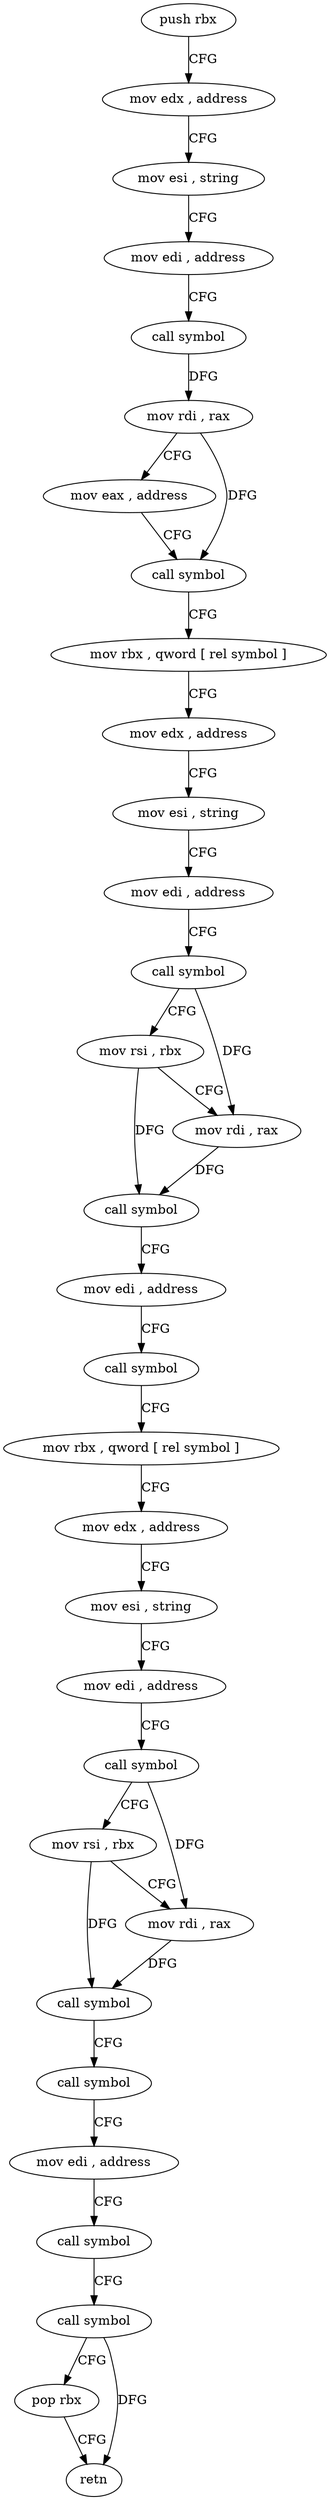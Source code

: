 digraph "func" {
"4217261" [label = "push rbx" ]
"4217262" [label = "mov edx , address" ]
"4217267" [label = "mov esi , string" ]
"4217272" [label = "mov edi , address" ]
"4217277" [label = "call symbol" ]
"4217282" [label = "mov rdi , rax" ]
"4217285" [label = "mov eax , address" ]
"4217290" [label = "call symbol" ]
"4217295" [label = "mov rbx , qword [ rel symbol ]" ]
"4217302" [label = "mov edx , address" ]
"4217307" [label = "mov esi , string" ]
"4217312" [label = "mov edi , address" ]
"4217317" [label = "call symbol" ]
"4217322" [label = "mov rsi , rbx" ]
"4217325" [label = "mov rdi , rax" ]
"4217328" [label = "call symbol" ]
"4217333" [label = "mov edi , address" ]
"4217338" [label = "call symbol" ]
"4217343" [label = "mov rbx , qword [ rel symbol ]" ]
"4217350" [label = "mov edx , address" ]
"4217355" [label = "mov esi , string" ]
"4217360" [label = "mov edi , address" ]
"4217365" [label = "call symbol" ]
"4217370" [label = "mov rsi , rbx" ]
"4217373" [label = "mov rdi , rax" ]
"4217376" [label = "call symbol" ]
"4217381" [label = "call symbol" ]
"4217386" [label = "mov edi , address" ]
"4217391" [label = "call symbol" ]
"4217396" [label = "call symbol" ]
"4217401" [label = "pop rbx" ]
"4217402" [label = "retn" ]
"4217261" -> "4217262" [ label = "CFG" ]
"4217262" -> "4217267" [ label = "CFG" ]
"4217267" -> "4217272" [ label = "CFG" ]
"4217272" -> "4217277" [ label = "CFG" ]
"4217277" -> "4217282" [ label = "DFG" ]
"4217282" -> "4217285" [ label = "CFG" ]
"4217282" -> "4217290" [ label = "DFG" ]
"4217285" -> "4217290" [ label = "CFG" ]
"4217290" -> "4217295" [ label = "CFG" ]
"4217295" -> "4217302" [ label = "CFG" ]
"4217302" -> "4217307" [ label = "CFG" ]
"4217307" -> "4217312" [ label = "CFG" ]
"4217312" -> "4217317" [ label = "CFG" ]
"4217317" -> "4217322" [ label = "CFG" ]
"4217317" -> "4217325" [ label = "DFG" ]
"4217322" -> "4217325" [ label = "CFG" ]
"4217322" -> "4217328" [ label = "DFG" ]
"4217325" -> "4217328" [ label = "DFG" ]
"4217328" -> "4217333" [ label = "CFG" ]
"4217333" -> "4217338" [ label = "CFG" ]
"4217338" -> "4217343" [ label = "CFG" ]
"4217343" -> "4217350" [ label = "CFG" ]
"4217350" -> "4217355" [ label = "CFG" ]
"4217355" -> "4217360" [ label = "CFG" ]
"4217360" -> "4217365" [ label = "CFG" ]
"4217365" -> "4217370" [ label = "CFG" ]
"4217365" -> "4217373" [ label = "DFG" ]
"4217370" -> "4217373" [ label = "CFG" ]
"4217370" -> "4217376" [ label = "DFG" ]
"4217373" -> "4217376" [ label = "DFG" ]
"4217376" -> "4217381" [ label = "CFG" ]
"4217381" -> "4217386" [ label = "CFG" ]
"4217386" -> "4217391" [ label = "CFG" ]
"4217391" -> "4217396" [ label = "CFG" ]
"4217396" -> "4217401" [ label = "CFG" ]
"4217396" -> "4217402" [ label = "DFG" ]
"4217401" -> "4217402" [ label = "CFG" ]
}
